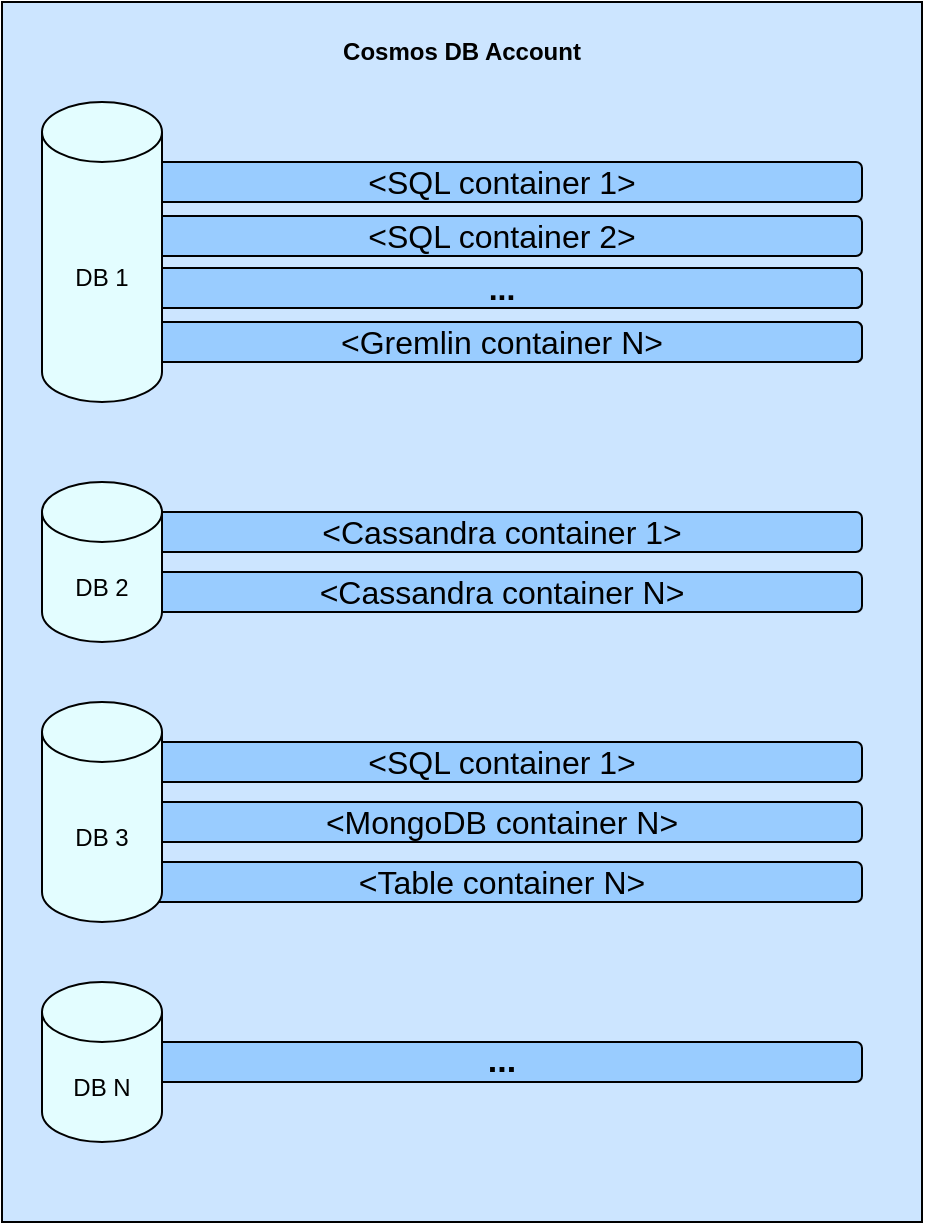 <mxfile version="14.4.9" type="github">
  <diagram id="W0bkhCQVfAG-sMZAJGLT" name="Page-1">
    <mxGraphModel dx="1422" dy="804" grid="1" gridSize="10" guides="1" tooltips="1" connect="1" arrows="1" fold="1" page="1" pageScale="1" pageWidth="850" pageHeight="1100" math="0" shadow="0">
      <root>
        <mxCell id="0" />
        <mxCell id="1" parent="0" />
        <mxCell id="IG4bDnOUPeUjXYZD1gY5-44" value="&lt;p style=&quot;margin: 0px ; margin-top: 4px ; text-align: center&quot;&gt;&lt;br&gt;&lt;b&gt;Cosmos DB Account&lt;/b&gt;&lt;/p&gt;" style="verticalAlign=top;align=left;overflow=fill;fontSize=12;fontFamily=Helvetica;html=1;labelBackgroundColor=none;fillColor=#CCE5FF;" vertex="1" parent="1">
          <mxGeometry x="40" y="20" width="460" height="610" as="geometry" />
        </mxCell>
        <mxCell id="IG4bDnOUPeUjXYZD1gY5-14" value="&amp;lt;SQL container 1&amp;gt;" style="rounded=1;whiteSpace=wrap;html=1;fontSize=16;fillColor=#99CCFF;" vertex="1" parent="1">
          <mxGeometry x="110" y="100" width="360" height="20" as="geometry" />
        </mxCell>
        <mxCell id="IG4bDnOUPeUjXYZD1gY5-15" value="&amp;lt;Gremlin container N&amp;gt;" style="rounded=1;whiteSpace=wrap;html=1;fontSize=16;" vertex="1" parent="1">
          <mxGeometry x="140" y="180" width="330" height="20" as="geometry" />
        </mxCell>
        <mxCell id="IG4bDnOUPeUjXYZD1gY5-21" value="&amp;lt;Cassandra container 1&amp;gt;" style="rounded=1;whiteSpace=wrap;html=1;fontSize=16;fillColor=#99CCFF;" vertex="1" parent="1">
          <mxGeometry x="110" y="275" width="360" height="20" as="geometry" />
        </mxCell>
        <mxCell id="IG4bDnOUPeUjXYZD1gY5-22" value="&amp;lt;Cassandra container N&amp;gt;" style="rounded=1;whiteSpace=wrap;html=1;fontSize=16;fillColor=#99CCFF;" vertex="1" parent="1">
          <mxGeometry x="110" y="305" width="360" height="20" as="geometry" />
        </mxCell>
        <mxCell id="IG4bDnOUPeUjXYZD1gY5-24" value="&amp;lt;SQL container 2&amp;gt;" style="rounded=1;whiteSpace=wrap;html=1;fontSize=16;fillColor=#99CCFF;" vertex="1" parent="1">
          <mxGeometry x="110" y="127" width="360" height="20" as="geometry" />
        </mxCell>
        <mxCell id="IG4bDnOUPeUjXYZD1gY5-28" value="&amp;lt;SQL container 1&amp;gt;" style="rounded=1;whiteSpace=wrap;html=1;fontSize=16;fillColor=#99CCFF;" vertex="1" parent="1">
          <mxGeometry x="110" y="390" width="360" height="20" as="geometry" />
        </mxCell>
        <mxCell id="IG4bDnOUPeUjXYZD1gY5-29" value="&amp;lt;MongoDB container N&amp;gt;" style="rounded=1;whiteSpace=wrap;html=1;fontSize=16;fillColor=#99CCFF;" vertex="1" parent="1">
          <mxGeometry x="110" y="420" width="360" height="20" as="geometry" />
        </mxCell>
        <mxCell id="IG4bDnOUPeUjXYZD1gY5-30" value="&amp;lt;Table container N&amp;gt;" style="rounded=1;whiteSpace=wrap;html=1;fontSize=16;fillColor=#99CCFF;" vertex="1" parent="1">
          <mxGeometry x="110" y="450" width="360" height="20" as="geometry" />
        </mxCell>
        <mxCell id="IG4bDnOUPeUjXYZD1gY5-31" value="&lt;b&gt;&lt;font style=&quot;font-size: 19px&quot;&gt;...&lt;/font&gt;&lt;/b&gt;" style="text;html=1;strokeColor=none;fillColor=none;align=center;verticalAlign=middle;whiteSpace=wrap;rounded=0;fontSize=16;" vertex="1" parent="1">
          <mxGeometry x="245" y="530" width="40" height="20" as="geometry" />
        </mxCell>
        <mxCell id="IG4bDnOUPeUjXYZD1gY5-33" value="&lt;b&gt;...&lt;/b&gt;" style="rounded=1;whiteSpace=wrap;html=1;fontSize=16;" vertex="1" parent="1">
          <mxGeometry x="140" y="153" width="330" height="20" as="geometry" />
        </mxCell>
        <mxCell id="IG4bDnOUPeUjXYZD1gY5-34" value="&lt;b&gt;...&lt;/b&gt;" style="rounded=1;whiteSpace=wrap;html=1;fontSize=16;fillColor=#99CCFF;" vertex="1" parent="1">
          <mxGeometry x="110" y="153" width="360" height="20" as="geometry" />
        </mxCell>
        <mxCell id="IG4bDnOUPeUjXYZD1gY5-35" value="&amp;lt;Gremlin container N&amp;gt;" style="rounded=1;whiteSpace=wrap;html=1;fontSize=16;fillColor=#99CCFF;" vertex="1" parent="1">
          <mxGeometry x="110" y="180" width="360" height="20" as="geometry" />
        </mxCell>
        <mxCell id="IG4bDnOUPeUjXYZD1gY5-20" value="DB 2" style="shape=cylinder3;whiteSpace=wrap;html=1;boundedLbl=1;backgroundOutline=1;size=15;fillColor=#E3FDFF;" vertex="1" parent="1">
          <mxGeometry x="60" y="260" width="60" height="80" as="geometry" />
        </mxCell>
        <mxCell id="IG4bDnOUPeUjXYZD1gY5-2" value="DB 1" style="shape=cylinder3;whiteSpace=wrap;html=1;boundedLbl=1;backgroundOutline=1;size=15;fillColor=#E3FDFF;" vertex="1" parent="1">
          <mxGeometry x="60" y="70" width="60" height="150" as="geometry" />
        </mxCell>
        <mxCell id="IG4bDnOUPeUjXYZD1gY5-27" value="DB 3" style="shape=cylinder3;whiteSpace=wrap;html=1;boundedLbl=1;backgroundOutline=1;size=15;fillColor=#E3FDFF;" vertex="1" parent="1">
          <mxGeometry x="60" y="370" width="60" height="110" as="geometry" />
        </mxCell>
        <mxCell id="IG4bDnOUPeUjXYZD1gY5-36" value="&lt;b&gt;&lt;font style=&quot;font-size: 17px&quot;&gt;...&lt;/font&gt;&lt;/b&gt;" style="rounded=1;whiteSpace=wrap;html=1;fontSize=16;fillColor=#99CCFF;" vertex="1" parent="1">
          <mxGeometry x="110" y="540" width="360" height="20" as="geometry" />
        </mxCell>
        <mxCell id="IG4bDnOUPeUjXYZD1gY5-38" value="DB N" style="shape=cylinder3;whiteSpace=wrap;html=1;boundedLbl=1;backgroundOutline=1;size=15;fillColor=#E3FDFF;" vertex="1" parent="1">
          <mxGeometry x="60" y="510" width="60" height="80" as="geometry" />
        </mxCell>
      </root>
    </mxGraphModel>
  </diagram>
</mxfile>
